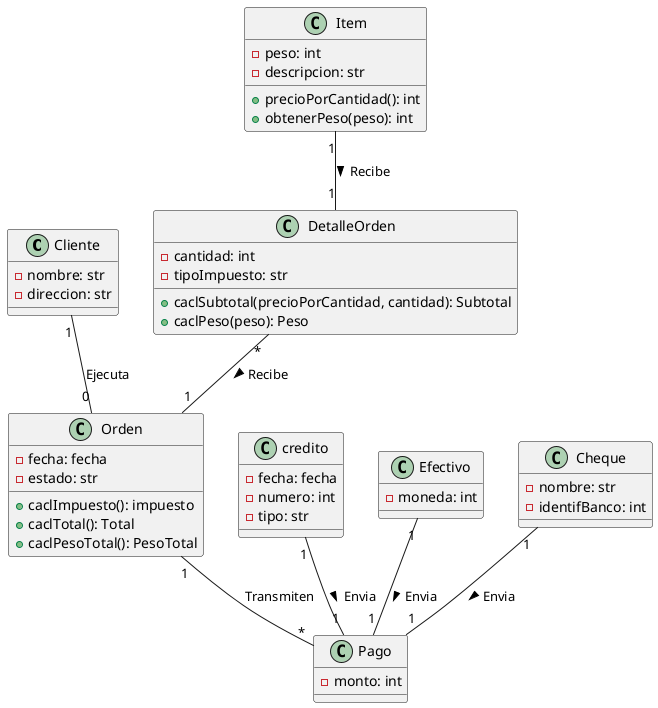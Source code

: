 @startuml
class Cliente {
    - nombre: str
    - direccion: str
}

class Orden {
    - fecha: fecha
    - estado: str
    + caclImpuesto(): impuesto
    + caclTotal(): Total 
    + caclPesoTotal(): PesoTotal
}

class Pago {
    - monto: int
}

class credito {
    - fecha: fecha
    - numero: int
    - tipo: str
}

class Efectivo {
    - moneda: int
}

class Cheque {
    - nombre: str
    - identifBanco: int
}

class DetalleOrden {
    - cantidad: int
    - tipoImpuesto: str
    + caclSubtotal(precioPorCantidad, cantidad): Subtotal
    + caclPeso(peso): Peso
}

class Item {
    - peso: int
    - descripcion: str
    + precioPorCantidad(): int
    + obtenerPeso(peso): int
}


Cheque "1" -- "1" Pago : Envia >
Efectivo "1" -- "1" Pago : Envia >
credito "1" -- "1" Pago : Envia >
Orden "1" -- "*" Pago : Transmiten
Cliente "1" -- "0" Orden : Ejecuta
DetalleOrden "*" -- "1" Orden : Recibe >
Item "1" -- "1" DetalleOrden: Recibe >

@enduml